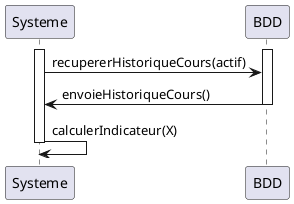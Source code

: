 @startuml
activate Systeme
           activate BDD
              Systeme-> BDD : recupererHistoriqueCours(actif)
              BDD->Systeme : envoieHistoriqueCours()
           deactivate BDD
              Systeme->Systeme : calculerIndicateur(X)
deactivate Systeme
@enduml
